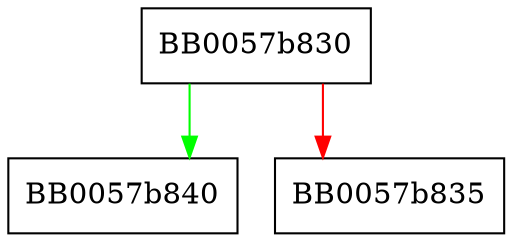 digraph DH_get_nid {
  node [shape="box"];
  graph [splines=ortho];
  BB0057b830 -> BB0057b840 [color="green"];
  BB0057b830 -> BB0057b835 [color="red"];
}